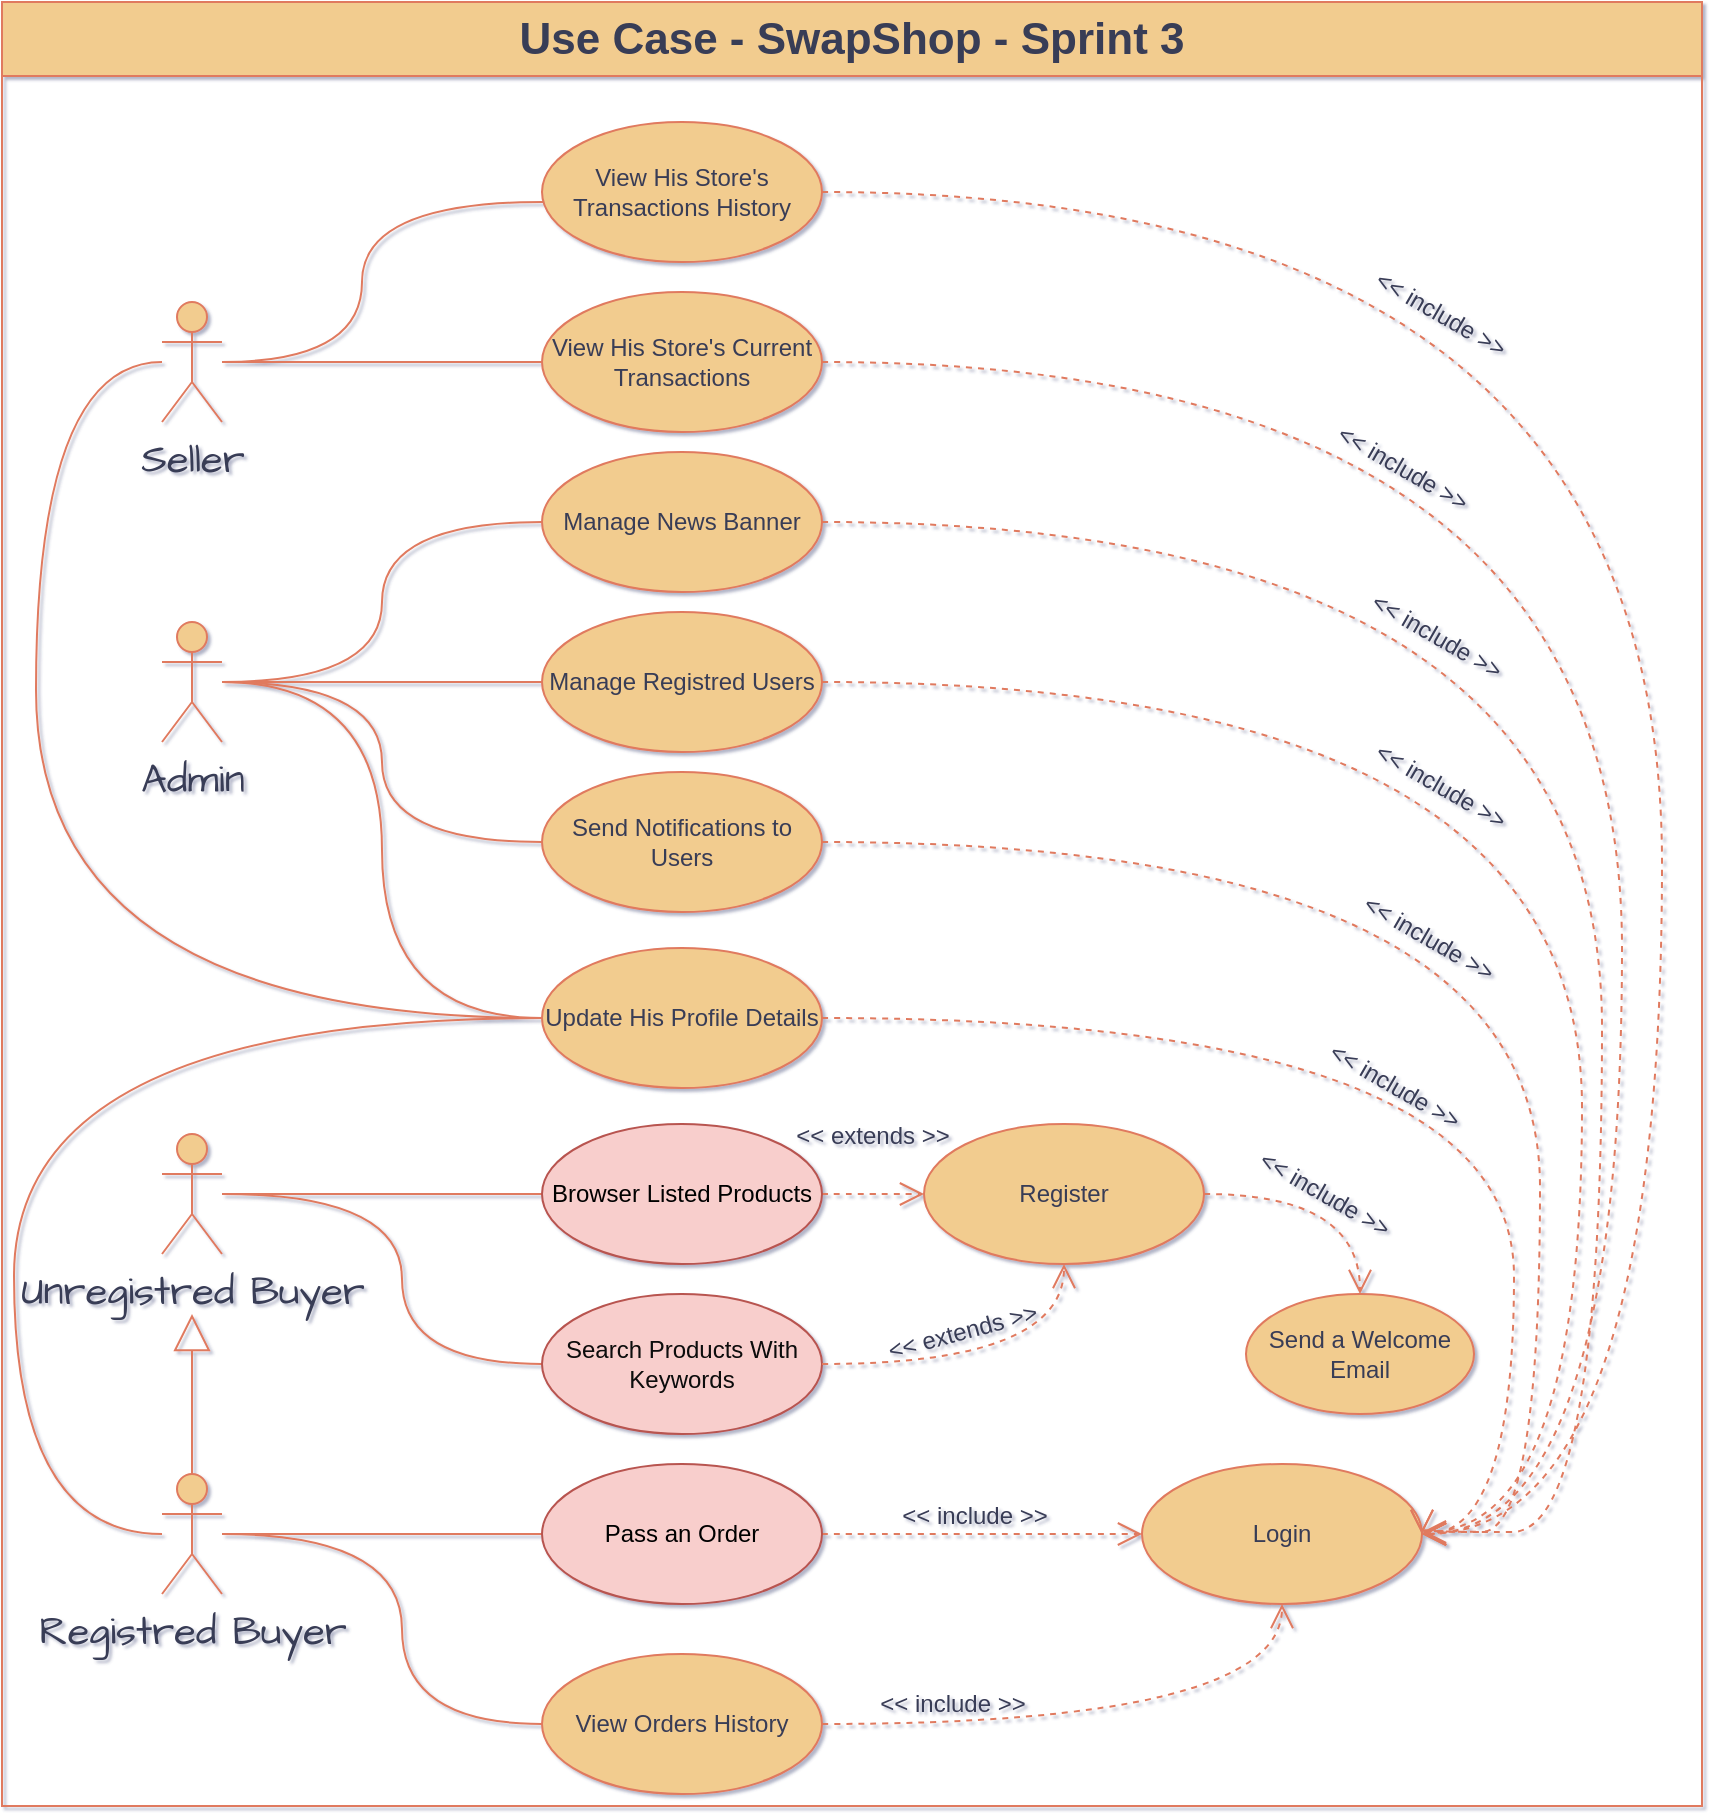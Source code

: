 <mxfile version="22.0.2" type="device">
  <diagram name="Page-1" id="z6ih7qYuso2xhcdKd3oD">
    <mxGraphModel dx="1036" dy="606" grid="0" gridSize="10" guides="1" tooltips="1" connect="1" arrows="1" fold="1" page="1" pageScale="1" pageWidth="850" pageHeight="1100" background="#ffffff" math="0" shadow="1">
      <root>
        <mxCell id="0" />
        <mxCell id="1" parent="0" />
        <mxCell id="4rw5cB1_CTzwK8eJVFjz-12" style="edgeStyle=orthogonalEdgeStyle;orthogonalLoop=1;jettySize=auto;html=1;strokeColor=#E07A5F;fontColor=#393C56;fillColor=#F2CC8F;endArrow=none;endFill=0;curved=1;" parent="1" source="4rw5cB1_CTzwK8eJVFjz-2" target="4rw5cB1_CTzwK8eJVFjz-11" edge="1">
          <mxGeometry relative="1" as="geometry" />
        </mxCell>
        <mxCell id="lIjvvMmouhFnUYT-vtNx-2" style="edgeStyle=orthogonalEdgeStyle;orthogonalLoop=1;jettySize=auto;html=1;strokeColor=#E07A5F;fontColor=#393C56;fillColor=#F2CC8F;endArrow=none;endFill=0;curved=1;entryX=0;entryY=0.5;entryDx=0;entryDy=0;" parent="1" source="4rw5cB1_CTzwK8eJVFjz-2" target="UnjpJU-7tagS8V5Rd3ko-1" edge="1">
          <mxGeometry relative="1" as="geometry">
            <mxPoint x="111" y="400" as="sourcePoint" />
            <mxPoint x="280" y="410" as="targetPoint" />
          </mxGeometry>
        </mxCell>
        <mxCell id="lIjvvMmouhFnUYT-vtNx-3" style="edgeStyle=orthogonalEdgeStyle;orthogonalLoop=1;jettySize=auto;html=1;strokeColor=#E07A5F;fontColor=#393C56;fillColor=#F2CC8F;endArrow=none;endFill=0;curved=1;entryX=0;entryY=0.5;entryDx=0;entryDy=0;" parent="1" source="4rw5cB1_CTzwK8eJVFjz-2" target="UnjpJU-7tagS8V5Rd3ko-2" edge="1">
          <mxGeometry relative="1" as="geometry">
            <mxPoint x="110" y="400" as="sourcePoint" />
            <mxPoint x="290" y="420" as="targetPoint" />
          </mxGeometry>
        </mxCell>
        <mxCell id="lIjvvMmouhFnUYT-vtNx-5" style="edgeStyle=orthogonalEdgeStyle;orthogonalLoop=1;jettySize=auto;html=1;strokeColor=#E07A5F;fontColor=#393C56;fillColor=#F2CC8F;endArrow=none;endFill=0;curved=1;entryX=0;entryY=0.5;entryDx=0;entryDy=0;" parent="1" source="4rw5cB1_CTzwK8eJVFjz-22" target="lIjvvMmouhFnUYT-vtNx-4" edge="1">
          <mxGeometry relative="1" as="geometry">
            <mxPoint x="118" y="655" as="sourcePoint" />
            <mxPoint x="280" y="330" as="targetPoint" />
            <Array as="points">
              <mxPoint x="6" y="826" />
              <mxPoint x="6" y="568" />
            </Array>
          </mxGeometry>
        </mxCell>
        <mxCell id="lIjvvMmouhFnUYT-vtNx-6" style="edgeStyle=orthogonalEdgeStyle;orthogonalLoop=1;jettySize=auto;html=1;strokeColor=#E07A5F;fontColor=#393C56;fillColor=#F2CC8F;endArrow=none;endFill=0;curved=1;entryX=0;entryY=0.5;entryDx=0;entryDy=0;" parent="1" source="4rw5cB1_CTzwK8eJVFjz-2" target="lIjvvMmouhFnUYT-vtNx-4" edge="1">
          <mxGeometry relative="1" as="geometry">
            <mxPoint x="120" y="666" as="sourcePoint" />
            <mxPoint x="280" y="578" as="targetPoint" />
          </mxGeometry>
        </mxCell>
        <mxCell id="4rw5cB1_CTzwK8eJVFjz-2" value="Admin" style="shape=umlActor;verticalLabelPosition=bottom;verticalAlign=top;html=1;outlineConnect=0;hachureGap=4;strokeColor=#E07A5F;fontFamily=Architects Daughter;fontSource=https%3A%2F%2Ffonts.googleapis.com%2Fcss%3Ffamily%3DArchitects%2BDaughter;fontSize=20;fontColor=#393C56;fillColor=#F2CC8F;labelBackgroundColor=none;" parent="1" vertex="1">
          <mxGeometry x="80" y="370" width="30" height="60" as="geometry" />
        </mxCell>
        <mxCell id="4rw5cB1_CTzwK8eJVFjz-18" style="edgeStyle=orthogonalEdgeStyle;orthogonalLoop=1;jettySize=auto;html=1;strokeColor=#E07A5F;fontColor=#393C56;fillColor=#F2CC8F;endArrow=none;endFill=0;curved=1;" parent="1" source="4rw5cB1_CTzwK8eJVFjz-3" target="4rw5cB1_CTzwK8eJVFjz-16" edge="1">
          <mxGeometry relative="1" as="geometry">
            <mxPoint x="170" y="656" as="targetPoint" />
          </mxGeometry>
        </mxCell>
        <mxCell id="4rw5cB1_CTzwK8eJVFjz-19" style="edgeStyle=orthogonalEdgeStyle;orthogonalLoop=1;jettySize=auto;html=1;strokeColor=#E07A5F;fontColor=#393C56;fillColor=#F2CC8F;endArrow=none;endFill=0;curved=1;" parent="1" source="4rw5cB1_CTzwK8eJVFjz-22" target="4rw5cB1_CTzwK8eJVFjz-17" edge="1">
          <mxGeometry relative="1" as="geometry">
            <Array as="points">
              <mxPoint x="260" y="826" />
              <mxPoint x="260" y="826" />
            </Array>
          </mxGeometry>
        </mxCell>
        <mxCell id="4rw5cB1_CTzwK8eJVFjz-37" style="edgeStyle=orthogonalEdgeStyle;orthogonalLoop=1;jettySize=auto;html=1;strokeColor=#E07A5F;fontColor=#393C56;fillColor=#F2CC8F;endArrow=none;endFill=0;curved=1;" parent="1" source="4rw5cB1_CTzwK8eJVFjz-3" target="4rw5cB1_CTzwK8eJVFjz-35" edge="1">
          <mxGeometry relative="1" as="geometry">
            <Array as="points">
              <mxPoint x="200" y="656" />
              <mxPoint x="200" y="741" />
            </Array>
          </mxGeometry>
        </mxCell>
        <mxCell id="4rw5cB1_CTzwK8eJVFjz-3" value="Unregistred Buyer" style="shape=umlActor;verticalLabelPosition=bottom;verticalAlign=top;html=1;outlineConnect=0;hachureGap=4;strokeColor=#E07A5F;fontFamily=Architects Daughter;fontSource=https%3A%2F%2Ffonts.googleapis.com%2Fcss%3Ffamily%3DArchitects%2BDaughter;fontSize=20;fontColor=#393C56;fillColor=#F2CC8F;labelBackgroundColor=none;" parent="1" vertex="1">
          <mxGeometry x="80" y="626" width="30" height="60" as="geometry" />
        </mxCell>
        <mxCell id="4rw5cB1_CTzwK8eJVFjz-24" value="" style="edgeStyle=orthogonalEdgeStyle;rounded=0;orthogonalLoop=1;jettySize=auto;html=1;strokeColor=#E07A5F;fontColor=#393C56;fillColor=#F2CC8F;endArrow=block;endFill=0;startSize=26;endSize=16;" parent="1" source="4rw5cB1_CTzwK8eJVFjz-22" edge="1">
          <mxGeometry relative="1" as="geometry">
            <mxPoint x="95" y="716" as="targetPoint" />
          </mxGeometry>
        </mxCell>
        <mxCell id="4rw5cB1_CTzwK8eJVFjz-41" style="edgeStyle=orthogonalEdgeStyle;orthogonalLoop=1;jettySize=auto;html=1;strokeColor=#E07A5F;fontColor=#393C56;fillColor=#F2CC8F;endArrow=none;endFill=0;curved=1;" parent="1" source="4rw5cB1_CTzwK8eJVFjz-22" target="4rw5cB1_CTzwK8eJVFjz-40" edge="1">
          <mxGeometry relative="1" as="geometry">
            <Array as="points">
              <mxPoint x="200" y="826" />
              <mxPoint x="200" y="921" />
            </Array>
          </mxGeometry>
        </mxCell>
        <mxCell id="4rw5cB1_CTzwK8eJVFjz-22" value="Registred Buyer" style="shape=umlActor;verticalLabelPosition=bottom;verticalAlign=top;html=1;outlineConnect=0;hachureGap=4;strokeColor=#E07A5F;fontFamily=Architects Daughter;fontSource=https%3A%2F%2Ffonts.googleapis.com%2Fcss%3Ffamily%3DArchitects%2BDaughter;fontSize=20;fontColor=#393C56;fillColor=#F2CC8F;labelBackgroundColor=none;" parent="1" vertex="1">
          <mxGeometry x="80" y="796" width="30" height="60" as="geometry" />
        </mxCell>
        <mxCell id="4rw5cB1_CTzwK8eJVFjz-10" style="edgeStyle=orthogonalEdgeStyle;orthogonalLoop=1;jettySize=auto;html=1;labelBackgroundColor=none;strokeColor=#E07A5F;fontColor=default;endArrow=none;endFill=0;curved=1;" parent="1" source="4rw5cB1_CTzwK8eJVFjz-4" target="4rw5cB1_CTzwK8eJVFjz-9" edge="1">
          <mxGeometry relative="1" as="geometry" />
        </mxCell>
        <mxCell id="lIjvvMmouhFnUYT-vtNx-7" style="edgeStyle=orthogonalEdgeStyle;orthogonalLoop=1;jettySize=auto;html=1;labelBackgroundColor=none;strokeColor=#E07A5F;fontColor=default;endArrow=none;endFill=0;curved=1;entryX=0;entryY=0.5;entryDx=0;entryDy=0;" parent="1" source="4rw5cB1_CTzwK8eJVFjz-4" target="lIjvvMmouhFnUYT-vtNx-4" edge="1">
          <mxGeometry relative="1" as="geometry">
            <mxPoint x="120" y="250" as="sourcePoint" />
            <mxPoint x="280" y="250" as="targetPoint" />
            <Array as="points">
              <mxPoint x="17" y="240" />
              <mxPoint x="17" y="568" />
            </Array>
          </mxGeometry>
        </mxCell>
        <mxCell id="4rw5cB1_CTzwK8eJVFjz-14" style="edgeStyle=orthogonalEdgeStyle;orthogonalLoop=1;jettySize=auto;html=1;strokeColor=#E07A5F;fontColor=#393C56;fillColor=#F2CC8F;endArrow=none;endFill=0;curved=1;" parent="1" source="4rw5cB1_CTzwK8eJVFjz-4" target="4rw5cB1_CTzwK8eJVFjz-13" edge="1">
          <mxGeometry relative="1" as="geometry">
            <Array as="points">
              <mxPoint x="180" y="240" />
              <mxPoint x="180" y="160" />
            </Array>
          </mxGeometry>
        </mxCell>
        <mxCell id="4rw5cB1_CTzwK8eJVFjz-4" value="Seller" style="shape=umlActor;verticalLabelPosition=bottom;verticalAlign=top;html=1;outlineConnect=0;hachureGap=4;strokeColor=#E07A5F;fontFamily=Architects Daughter;fontSource=https%3A%2F%2Ffonts.googleapis.com%2Fcss%3Ffamily%3DArchitects%2BDaughter;fontSize=20;fontColor=#393C56;fillColor=#F2CC8F;labelBackgroundColor=none;" parent="1" vertex="1">
          <mxGeometry x="80" y="210" width="30" height="60" as="geometry" />
        </mxCell>
        <mxCell id="4rw5cB1_CTzwK8eJVFjz-9" value="View His Store&#39;s Current Transactions" style="ellipse;whiteSpace=wrap;html=1;strokeColor=#E07A5F;fontColor=#393C56;fillColor=#F2CC8F;labelBackgroundColor=none;" parent="1" vertex="1">
          <mxGeometry x="270" y="205" width="140" height="70" as="geometry" />
        </mxCell>
        <mxCell id="4rw5cB1_CTzwK8eJVFjz-13" value="View His Store&#39;s Transactions History" style="ellipse;whiteSpace=wrap;html=1;strokeColor=#E07A5F;fontColor=#393C56;fillColor=#F2CC8F;labelBackgroundColor=none;" parent="1" vertex="1">
          <mxGeometry x="270" y="120" width="140" height="70" as="geometry" />
        </mxCell>
        <mxCell id="4rw5cB1_CTzwK8eJVFjz-11" value="Manage Registred Users" style="ellipse;whiteSpace=wrap;html=1;strokeColor=#E07A5F;fontColor=#393C56;fillColor=#F2CC8F;labelBackgroundColor=none;" parent="1" vertex="1">
          <mxGeometry x="270" y="365" width="140" height="70" as="geometry" />
        </mxCell>
        <mxCell id="4rw5cB1_CTzwK8eJVFjz-20" value="Login" style="ellipse;whiteSpace=wrap;html=1;strokeColor=#E07A5F;fontColor=#393C56;fillColor=#F2CC8F;labelBackgroundColor=none;" parent="1" vertex="1">
          <mxGeometry x="570" y="791" width="140" height="70" as="geometry" />
        </mxCell>
        <mxCell id="4rw5cB1_CTzwK8eJVFjz-21" value="Register" style="ellipse;whiteSpace=wrap;html=1;strokeColor=#E07A5F;fontColor=#393C56;fillColor=#F2CC8F;labelBackgroundColor=none;" parent="1" vertex="1">
          <mxGeometry x="461" y="621" width="140" height="70" as="geometry" />
        </mxCell>
        <mxCell id="4rw5cB1_CTzwK8eJVFjz-35" value="&lt;font color=&quot;#0a0a0a&quot;&gt;Search Products With Keywords&lt;/font&gt;" style="ellipse;whiteSpace=wrap;html=1;strokeColor=#b85450;fillColor=#f8cecc;labelBackgroundColor=none;" parent="1" vertex="1">
          <mxGeometry x="270" y="706" width="140" height="70" as="geometry" />
        </mxCell>
        <mxCell id="4rw5cB1_CTzwK8eJVFjz-25" style="edgeStyle=orthogonalEdgeStyle;orthogonalLoop=1;jettySize=auto;html=1;strokeColor=#E07A5F;fontColor=#393C56;fillColor=#F2CC8F;dashed=1;endArrow=open;endFill=0;endSize=10;curved=1;" parent="1" source="4rw5cB1_CTzwK8eJVFjz-17" target="4rw5cB1_CTzwK8eJVFjz-20" edge="1">
          <mxGeometry relative="1" as="geometry" />
        </mxCell>
        <mxCell id="zO2nhf0Y6Wz7MEywnDqp-2" style="edgeStyle=orthogonalEdgeStyle;orthogonalLoop=1;jettySize=auto;html=1;strokeColor=#E07A5F;fontColor=#393C56;fillColor=#F2CC8F;dashed=1;endArrow=open;endFill=0;endSize=10;curved=1;entryX=0.5;entryY=0;entryDx=0;entryDy=0;" edge="1" parent="1" source="4rw5cB1_CTzwK8eJVFjz-21" target="zO2nhf0Y6Wz7MEywnDqp-1">
          <mxGeometry relative="1" as="geometry">
            <mxPoint x="420" y="836" as="sourcePoint" />
            <mxPoint x="580" y="836" as="targetPoint" />
            <Array as="points">
              <mxPoint x="679" y="656" />
            </Array>
          </mxGeometry>
        </mxCell>
        <mxCell id="4rw5cB1_CTzwK8eJVFjz-43" style="edgeStyle=orthogonalEdgeStyle;orthogonalLoop=1;jettySize=auto;html=1;strokeColor=#E07A5F;fontColor=#393C56;fillColor=#F2CC8F;dashed=1;endArrow=open;endFill=0;endSize=10;exitX=1;exitY=0.5;exitDx=0;exitDy=0;curved=1;" parent="1" source="4rw5cB1_CTzwK8eJVFjz-40" target="4rw5cB1_CTzwK8eJVFjz-20" edge="1">
          <mxGeometry relative="1" as="geometry">
            <mxPoint x="420" y="836" as="sourcePoint" />
            <mxPoint x="580" y="836" as="targetPoint" />
          </mxGeometry>
        </mxCell>
        <mxCell id="4rw5cB1_CTzwK8eJVFjz-17" value="&lt;font color=&quot;#000000&quot;&gt;Pass an Order&lt;/font&gt;" style="ellipse;whiteSpace=wrap;html=1;strokeColor=#b85450;fillColor=#f8cecc;labelBackgroundColor=none;" parent="1" vertex="1">
          <mxGeometry x="270" y="791" width="140" height="70" as="geometry" />
        </mxCell>
        <mxCell id="4rw5cB1_CTzwK8eJVFjz-40" value="View Orders History" style="ellipse;whiteSpace=wrap;html=1;strokeColor=#E07A5F;fontColor=#393C56;fillColor=#F2CC8F;labelBackgroundColor=none;" parent="1" vertex="1">
          <mxGeometry x="270" y="886" width="140" height="70" as="geometry" />
        </mxCell>
        <mxCell id="4rw5cB1_CTzwK8eJVFjz-26" value="&amp;lt;&amp;lt; include &amp;gt;&amp;gt;" style="text;html=1;align=center;verticalAlign=middle;resizable=0;points=[];autosize=1;strokeColor=none;fillColor=none;fontColor=#393C56;" parent="1" vertex="1">
          <mxGeometry x="436" y="802" width="100" height="30" as="geometry" />
        </mxCell>
        <mxCell id="4rw5cB1_CTzwK8eJVFjz-52" value="&amp;lt;&amp;lt; include &amp;gt;&amp;gt;" style="text;html=1;align=center;verticalAlign=middle;resizable=0;points=[];autosize=1;strokeColor=none;fillColor=none;fontColor=#393C56;rotation=30;" parent="1" vertex="1">
          <mxGeometry x="650" y="278" width="100" height="30" as="geometry" />
        </mxCell>
        <mxCell id="4rw5cB1_CTzwK8eJVFjz-44" value="&amp;lt;&amp;lt; include &amp;gt;&amp;gt;" style="text;html=1;align=center;verticalAlign=middle;resizable=0;points=[];autosize=1;strokeColor=none;fillColor=none;fontColor=#393C56;" parent="1" vertex="1">
          <mxGeometry x="425" y="896" width="100" height="30" as="geometry" />
        </mxCell>
        <mxCell id="4rw5cB1_CTzwK8eJVFjz-31" value="&amp;lt;&amp;lt; extends &amp;gt;&amp;gt;" style="text;html=1;align=center;verticalAlign=middle;resizable=0;points=[];autosize=1;strokeColor=none;fillColor=none;fontColor=#393C56;" parent="1" vertex="1">
          <mxGeometry x="385" y="612" width="100" height="30" as="geometry" />
        </mxCell>
        <mxCell id="4rw5cB1_CTzwK8eJVFjz-34" style="edgeStyle=orthogonalEdgeStyle;orthogonalLoop=1;jettySize=auto;html=1;strokeColor=#E07A5F;fontColor=#393C56;fillColor=#F2CC8F;dashed=1;endArrow=open;endFill=0;endSize=10;curved=1;" parent="1" source="4rw5cB1_CTzwK8eJVFjz-16" target="4rw5cB1_CTzwK8eJVFjz-21" edge="1">
          <mxGeometry relative="1" as="geometry">
            <mxPoint x="470" y="736" as="sourcePoint" />
            <mxPoint x="630" y="736" as="targetPoint" />
          </mxGeometry>
        </mxCell>
        <mxCell id="4rw5cB1_CTzwK8eJVFjz-38" style="edgeStyle=orthogonalEdgeStyle;orthogonalLoop=1;jettySize=auto;html=1;strokeColor=#E07A5F;fontColor=#393C56;fillColor=#F2CC8F;dashed=1;endArrow=open;endFill=0;endSize=10;curved=1;" parent="1" source="4rw5cB1_CTzwK8eJVFjz-35" target="4rw5cB1_CTzwK8eJVFjz-21" edge="1">
          <mxGeometry relative="1" as="geometry">
            <mxPoint x="420" y="666" as="sourcePoint" />
            <mxPoint x="580" y="666" as="targetPoint" />
          </mxGeometry>
        </mxCell>
        <mxCell id="4rw5cB1_CTzwK8eJVFjz-46" style="edgeStyle=orthogonalEdgeStyle;orthogonalLoop=1;jettySize=auto;html=1;strokeColor=#E07A5F;fontColor=#393C56;fillColor=#F2CC8F;dashed=1;endArrow=open;endFill=0;endSize=10;curved=1;" parent="1" source="4rw5cB1_CTzwK8eJVFjz-11" target="4rw5cB1_CTzwK8eJVFjz-20" edge="1">
          <mxGeometry relative="1" as="geometry">
            <mxPoint x="420" y="655" as="sourcePoint" />
            <mxPoint x="650" y="605" as="targetPoint" />
            <Array as="points">
              <mxPoint x="790" y="400" />
              <mxPoint x="790" y="825" />
            </Array>
          </mxGeometry>
        </mxCell>
        <mxCell id="UnjpJU-7tagS8V5Rd3ko-4" style="edgeStyle=orthogonalEdgeStyle;orthogonalLoop=1;jettySize=auto;html=1;strokeColor=#E07A5F;fontColor=#393C56;fillColor=#F2CC8F;dashed=1;endArrow=open;endFill=0;endSize=10;curved=1;exitX=1;exitY=0.5;exitDx=0;exitDy=0;entryX=1;entryY=0.5;entryDx=0;entryDy=0;" parent="1" source="UnjpJU-7tagS8V5Rd3ko-1" target="4rw5cB1_CTzwK8eJVFjz-20" edge="1">
          <mxGeometry relative="1" as="geometry">
            <mxPoint x="420" y="410" as="sourcePoint" />
            <mxPoint x="720" y="740" as="targetPoint" />
            <Array as="points">
              <mxPoint x="769" y="480" />
              <mxPoint x="769" y="825" />
              <mxPoint x="710" y="825" />
            </Array>
          </mxGeometry>
        </mxCell>
        <mxCell id="lIjvvMmouhFnUYT-vtNx-8" style="edgeStyle=orthogonalEdgeStyle;orthogonalLoop=1;jettySize=auto;html=1;strokeColor=#E07A5F;fontColor=#393C56;fillColor=#F2CC8F;dashed=1;endArrow=open;endFill=0;endSize=10;curved=1;exitX=1;exitY=0.5;exitDx=0;exitDy=0;entryX=1;entryY=0.5;entryDx=0;entryDy=0;" parent="1" source="lIjvvMmouhFnUYT-vtNx-4" target="4rw5cB1_CTzwK8eJVFjz-20" edge="1">
          <mxGeometry relative="1" as="geometry">
            <mxPoint x="420" y="490" as="sourcePoint" />
            <mxPoint x="720" y="836" as="targetPoint" />
            <Array as="points">
              <mxPoint x="756" y="568" />
              <mxPoint x="756" y="826" />
            </Array>
          </mxGeometry>
        </mxCell>
        <mxCell id="UnjpJU-7tagS8V5Rd3ko-3" style="edgeStyle=orthogonalEdgeStyle;orthogonalLoop=1;jettySize=auto;html=1;strokeColor=#E07A5F;fontColor=#393C56;fillColor=#F2CC8F;dashed=1;endArrow=open;endFill=0;endSize=10;curved=1;entryX=1;entryY=0.5;entryDx=0;entryDy=0;" parent="1" source="UnjpJU-7tagS8V5Rd3ko-2" target="4rw5cB1_CTzwK8eJVFjz-20" edge="1">
          <mxGeometry relative="1" as="geometry">
            <mxPoint x="420" y="410" as="sourcePoint" />
            <mxPoint x="720" y="740" as="targetPoint" />
            <Array as="points">
              <mxPoint x="800" y="320" />
              <mxPoint x="800" y="825" />
              <mxPoint x="710" y="825" />
            </Array>
          </mxGeometry>
        </mxCell>
        <mxCell id="4rw5cB1_CTzwK8eJVFjz-48" style="edgeStyle=orthogonalEdgeStyle;orthogonalLoop=1;jettySize=auto;html=1;strokeColor=#E07A5F;fontColor=#393C56;fillColor=#F2CC8F;dashed=1;endArrow=open;endFill=0;endSize=10;curved=1;exitX=1;exitY=0.5;exitDx=0;exitDy=0;entryX=1;entryY=0.5;entryDx=0;entryDy=0;" parent="1" source="4rw5cB1_CTzwK8eJVFjz-13" target="4rw5cB1_CTzwK8eJVFjz-20" edge="1">
          <mxGeometry relative="1" as="geometry">
            <mxPoint x="420" y="410" as="sourcePoint" />
            <mxPoint x="720" y="740" as="targetPoint" />
            <Array as="points">
              <mxPoint x="830" y="155" />
              <mxPoint x="830" y="826" />
            </Array>
          </mxGeometry>
        </mxCell>
        <mxCell id="4rw5cB1_CTzwK8eJVFjz-51" style="edgeStyle=orthogonalEdgeStyle;orthogonalLoop=1;jettySize=auto;html=1;strokeColor=#E07A5F;fontColor=#393C56;fillColor=#F2CC8F;dashed=1;endArrow=open;endFill=0;endSize=10;curved=1;exitX=1;exitY=0.5;exitDx=0;exitDy=0;entryX=1;entryY=0.5;entryDx=0;entryDy=0;" parent="1" source="4rw5cB1_CTzwK8eJVFjz-9" target="4rw5cB1_CTzwK8eJVFjz-20" edge="1">
          <mxGeometry relative="1" as="geometry">
            <mxPoint x="420" y="165" as="sourcePoint" />
            <mxPoint x="720" y="740" as="targetPoint" />
            <Array as="points">
              <mxPoint x="810" y="240" />
              <mxPoint x="810" y="826" />
            </Array>
          </mxGeometry>
        </mxCell>
        <mxCell id="4rw5cB1_CTzwK8eJVFjz-53" value="&lt;font style=&quot;font-size: 22px;&quot;&gt;Use Case - SwapShop - Sprint 3&lt;/font&gt;" style="swimlane;whiteSpace=wrap;html=1;strokeColor=#E07A5F;fontColor=#393C56;fillColor=#F2CC8F;startSize=37;" parent="1" vertex="1">
          <mxGeometry y="60" width="850" height="902" as="geometry" />
        </mxCell>
        <mxCell id="UnjpJU-7tagS8V5Rd3ko-1" value="Send Notifications to Users" style="ellipse;whiteSpace=wrap;html=1;strokeColor=#E07A5F;fontColor=#393C56;fillColor=#F2CC8F;labelBackgroundColor=none;" parent="4rw5cB1_CTzwK8eJVFjz-53" vertex="1">
          <mxGeometry x="270" y="385" width="140" height="70" as="geometry" />
        </mxCell>
        <mxCell id="lIjvvMmouhFnUYT-vtNx-4" value="Update His Profile Details" style="ellipse;whiteSpace=wrap;html=1;strokeColor=#E07A5F;fontColor=#393C56;fillColor=#F2CC8F;labelBackgroundColor=none;" parent="4rw5cB1_CTzwK8eJVFjz-53" vertex="1">
          <mxGeometry x="270" y="473" width="140" height="70" as="geometry" />
        </mxCell>
        <mxCell id="UnjpJU-7tagS8V5Rd3ko-2" value="Manage News Banner" style="ellipse;whiteSpace=wrap;html=1;strokeColor=#E07A5F;fontColor=#393C56;fillColor=#F2CC8F;labelBackgroundColor=none;" parent="4rw5cB1_CTzwK8eJVFjz-53" vertex="1">
          <mxGeometry x="270" y="225" width="140" height="70" as="geometry" />
        </mxCell>
        <mxCell id="UnjpJU-7tagS8V5Rd3ko-6" value="&amp;lt;&amp;lt; include &amp;gt;&amp;gt;" style="text;html=1;align=center;verticalAlign=middle;resizable=0;points=[];autosize=1;strokeColor=none;fillColor=none;fontColor=#393C56;rotation=30;" parent="4rw5cB1_CTzwK8eJVFjz-53" vertex="1">
          <mxGeometry x="663" y="453" width="100" height="30" as="geometry" />
        </mxCell>
        <mxCell id="UnjpJU-7tagS8V5Rd3ko-5" value="&amp;lt;&amp;lt; include &amp;gt;&amp;gt;" style="text;html=1;align=center;verticalAlign=middle;resizable=0;points=[];autosize=1;strokeColor=none;fillColor=none;fontColor=#393C56;rotation=30;" parent="4rw5cB1_CTzwK8eJVFjz-53" vertex="1">
          <mxGeometry x="667" y="302" width="100" height="30" as="geometry" />
        </mxCell>
        <mxCell id="4rw5cB1_CTzwK8eJVFjz-16" value="&lt;font color=&quot;#000000&quot;&gt;Browser Listed Products&lt;/font&gt;" style="ellipse;whiteSpace=wrap;html=1;strokeColor=#b85450;fillColor=#f8cecc;labelBackgroundColor=none;" parent="4rw5cB1_CTzwK8eJVFjz-53" vertex="1">
          <mxGeometry x="270" y="561" width="140" height="70" as="geometry" />
        </mxCell>
        <mxCell id="4rw5cB1_CTzwK8eJVFjz-47" value="&amp;lt;&amp;lt; include &amp;gt;&amp;gt;" style="text;html=1;align=center;verticalAlign=middle;resizable=0;points=[];autosize=1;strokeColor=none;fillColor=none;fontColor=#393C56;rotation=30;" parent="4rw5cB1_CTzwK8eJVFjz-53" vertex="1">
          <mxGeometry x="669" y="377" width="100" height="30" as="geometry" />
        </mxCell>
        <mxCell id="4rw5cB1_CTzwK8eJVFjz-49" value="&amp;lt;&amp;lt; include &amp;gt;&amp;gt;" style="text;html=1;align=center;verticalAlign=middle;resizable=0;points=[];autosize=1;strokeColor=none;fillColor=none;fontColor=#393C56;rotation=30;" parent="4rw5cB1_CTzwK8eJVFjz-53" vertex="1">
          <mxGeometry x="669" y="141" width="100" height="30" as="geometry" />
        </mxCell>
        <mxCell id="lIjvvMmouhFnUYT-vtNx-9" value="&amp;lt;&amp;lt; include &amp;gt;&amp;gt;" style="text;html=1;align=center;verticalAlign=middle;resizable=0;points=[];autosize=1;strokeColor=none;fillColor=none;fontColor=#393C56;rotation=30;" parent="4rw5cB1_CTzwK8eJVFjz-53" vertex="1">
          <mxGeometry x="646" y="527" width="100" height="30" as="geometry" />
        </mxCell>
        <mxCell id="zO2nhf0Y6Wz7MEywnDqp-3" value="&amp;lt;&amp;lt; include &amp;gt;&amp;gt;" style="text;html=1;align=center;verticalAlign=middle;resizable=0;points=[];autosize=1;strokeColor=none;fillColor=none;fontColor=#393C56;rotation=30;" vertex="1" parent="4rw5cB1_CTzwK8eJVFjz-53">
          <mxGeometry x="611" y="581" width="100" height="30" as="geometry" />
        </mxCell>
        <mxCell id="zO2nhf0Y6Wz7MEywnDqp-1" value="Send a Welcome Email" style="ellipse;whiteSpace=wrap;html=1;strokeColor=#E07A5F;fontColor=#393C56;fillColor=#F2CC8F;labelBackgroundColor=none;" vertex="1" parent="4rw5cB1_CTzwK8eJVFjz-53">
          <mxGeometry x="622" y="646" width="114" height="60" as="geometry" />
        </mxCell>
        <mxCell id="4rw5cB1_CTzwK8eJVFjz-39" value="&amp;lt;&amp;lt; extends &amp;gt;&amp;gt;" style="text;html=1;align=center;verticalAlign=middle;resizable=0;points=[];autosize=1;strokeColor=none;fillColor=none;fontColor=#393C56;rotation=-15;" parent="4rw5cB1_CTzwK8eJVFjz-53" vertex="1">
          <mxGeometry x="430" y="650" width="100" height="30" as="geometry" />
        </mxCell>
      </root>
    </mxGraphModel>
  </diagram>
</mxfile>
